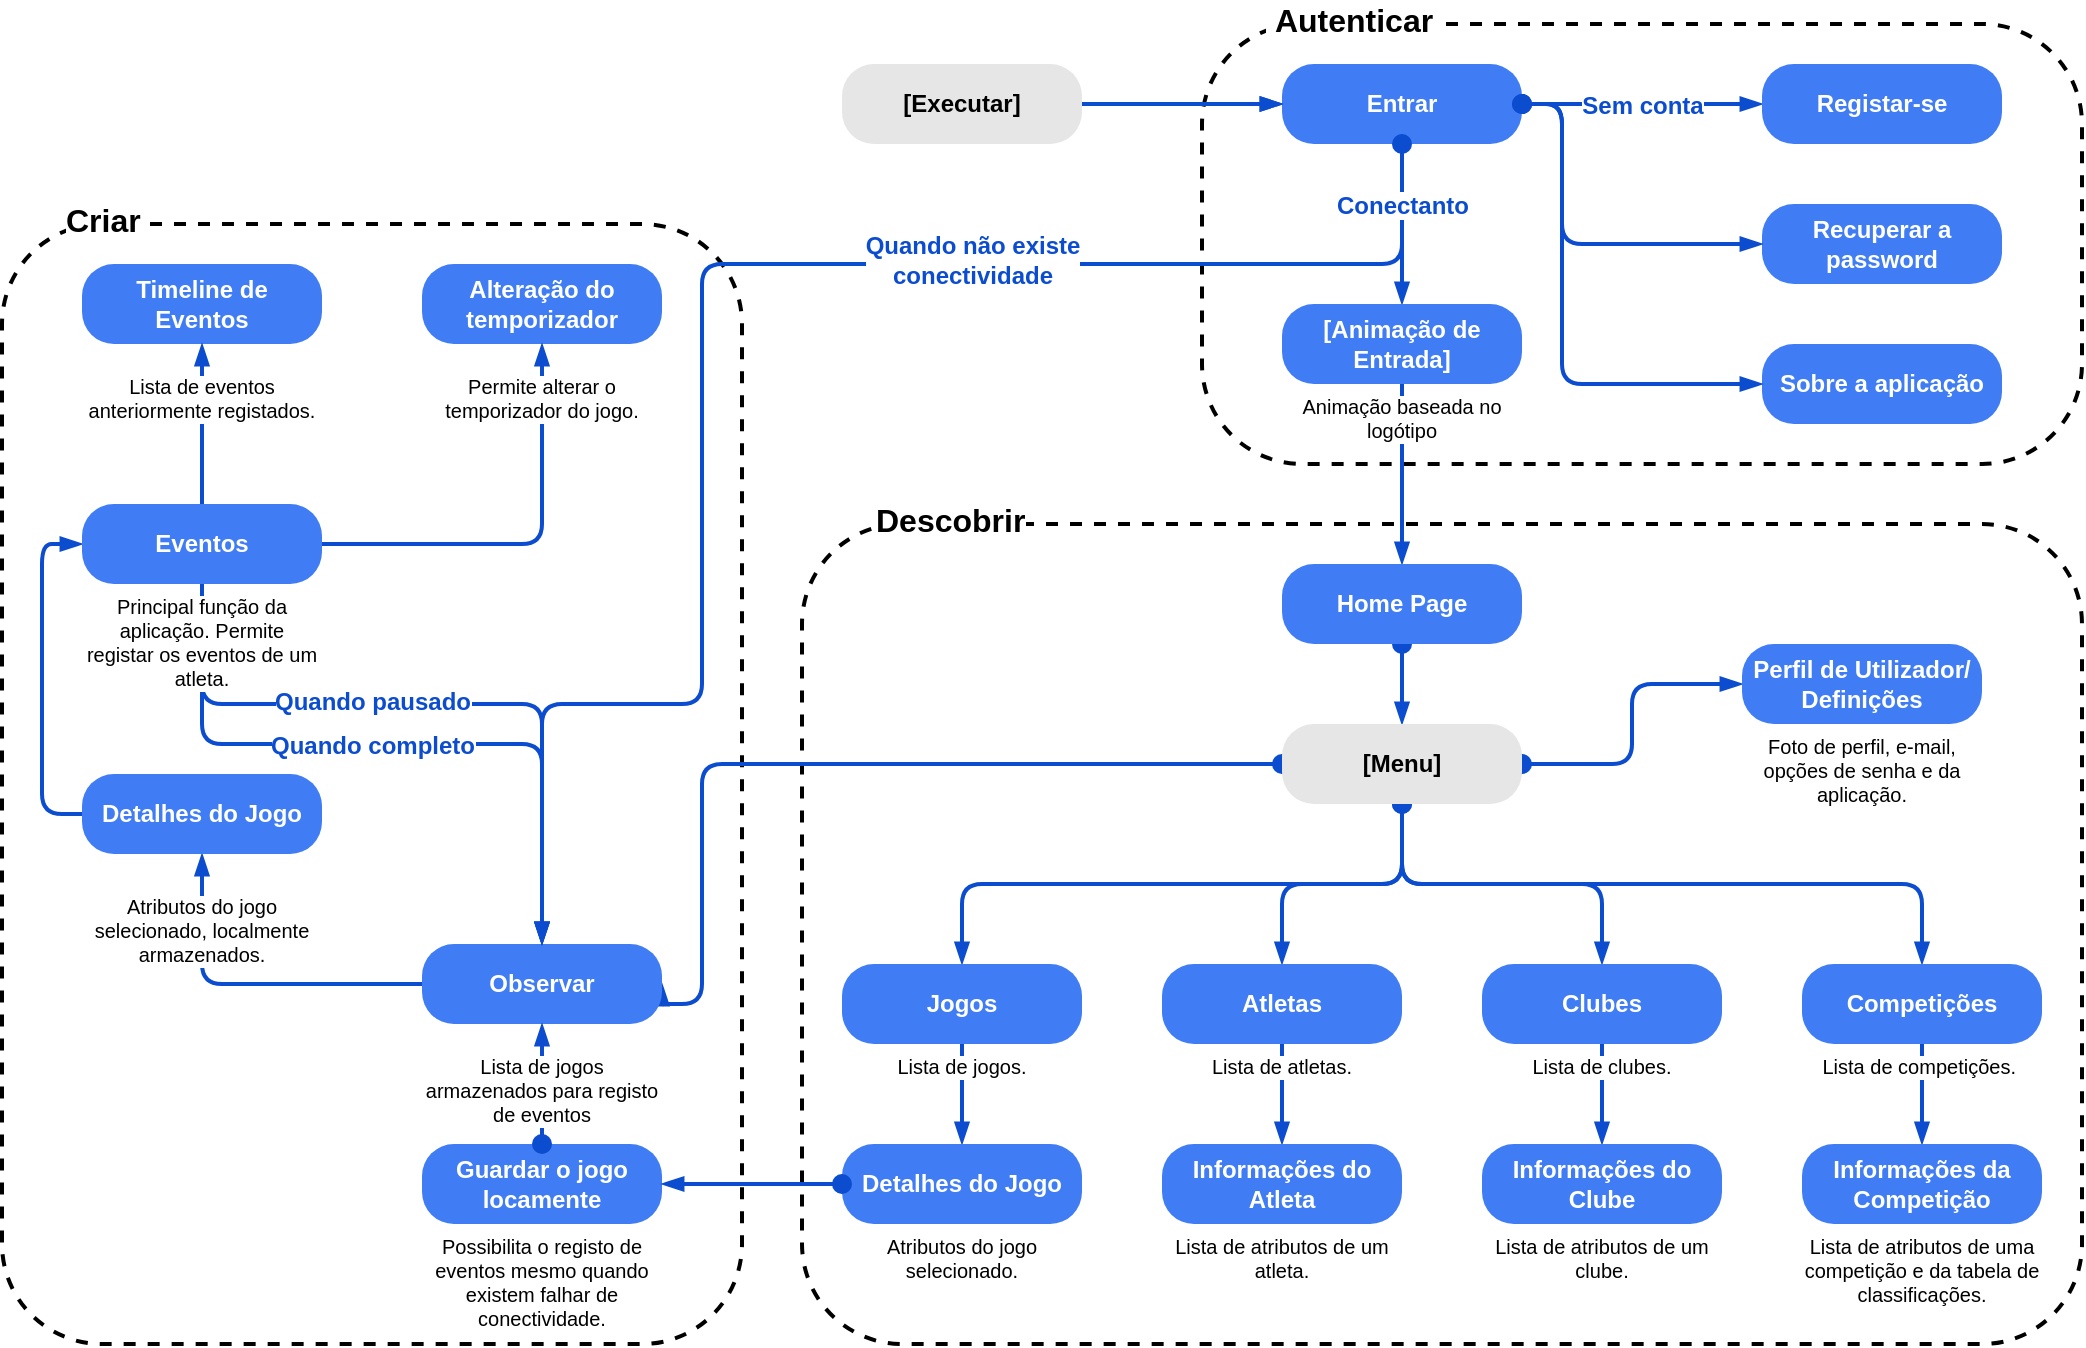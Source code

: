 <mxfile version="13.7.9" type="device"><diagram id="VMdDpJ9oaQNLIVzRpHjp" name="escout-client navigation"><mxGraphModel dx="1038" dy="607" grid="1" gridSize="10" guides="1" tooltips="1" connect="1" arrows="1" fold="1" page="1" pageScale="1" pageWidth="827" pageHeight="1169" math="0" shadow="0"><root><mxCell id="0"/><mxCell id="1" parent="0"/><mxCell id="LcgqtVYIbXZPXMx1G2F_-1" value="" style="rounded=1;whiteSpace=wrap;html=1;shadow=0;glass=0;dashed=1;comic=0;labelBackgroundColor=#FFF6DC;strokeWidth=2;fillColor=none;fontSize=10;fontColor=#808080;align=left;expand=1;editable=1;resizable=1;treeFolding=0;arcSize=100;absoluteArcSize=1;imageHeight=24;" parent="1" vertex="1"><mxGeometry x="220" y="300" width="370" height="560" as="geometry"/></mxCell><mxCell id="LcgqtVYIbXZPXMx1G2F_-2" value="" style="rounded=1;whiteSpace=wrap;html=1;shadow=0;glass=0;dashed=1;comic=0;labelBackgroundColor=#FFF6DC;strokeWidth=2;fillColor=none;fontSize=10;fontColor=#808080;align=left;expand=1;editable=1;resizable=1;treeFolding=0;arcSize=100;absoluteArcSize=1;imageHeight=24;" parent="1" vertex="1"><mxGeometry x="620" y="450" width="640" height="410" as="geometry"/></mxCell><mxCell id="LcgqtVYIbXZPXMx1G2F_-3" value="" style="rounded=1;whiteSpace=wrap;html=1;shadow=0;glass=0;dashed=1;comic=0;labelBackgroundColor=#FFF6DC;strokeWidth=2;fillColor=none;fontSize=10;fontColor=#808080;align=left;expand=1;editable=1;resizable=1;treeFolding=0;arcSize=100;absoluteArcSize=1;imageHeight=24;" parent="1" vertex="1"><mxGeometry x="820" y="200" width="440" height="220" as="geometry"/></mxCell><mxCell id="LcgqtVYIbXZPXMx1G2F_-4" style="edgeStyle=orthogonalEdgeStyle;comic=0;orthogonalLoop=1;jettySize=auto;html=1;exitX=1;exitY=0.5;exitDx=0;exitDy=0;entryX=0;entryY=0.5;entryDx=0;entryDy=0;shadow=0;startFill=0;endArrow=blockThin;endFill=1;targetPerimeterSpacing=0;strokeWidth=2;fontSize=12;fontColor=#01634B;strokeColor=#0C4DCF;" parent="1" source="LcgqtVYIbXZPXMx1G2F_-5" target="LcgqtVYIbXZPXMx1G2F_-8" edge="1"><mxGeometry relative="1" as="geometry"/></mxCell><mxCell id="LcgqtVYIbXZPXMx1G2F_-5" value="[Executar]" style="rounded=1;whiteSpace=wrap;html=1;strokeWidth=2;strokeColor=none;fillColor=#E6E6E6;glass=0;comic=0;shadow=0;fontFamily=Helvetica;fontStyle=1;arcSize=40;labelBorderColor=none;perimeterSpacing=0;" parent="1" vertex="1"><mxGeometry x="640" y="220" width="120" height="40" as="geometry"/></mxCell><mxCell id="LcgqtVYIbXZPXMx1G2F_-6" style="edgeStyle=orthogonalEdgeStyle;comic=0;orthogonalLoop=1;jettySize=auto;html=1;exitX=0.5;exitY=1;exitDx=0;exitDy=0;entryX=0.5;entryY=0;entryDx=0;entryDy=0;shadow=0;startFill=0;endArrow=blockThin;endFill=1;targetPerimeterSpacing=0;strokeWidth=2;fontSize=12;fontColor=#01634B;strokeColor=#0C4DCF;" parent="1" source="LcgqtVYIbXZPXMx1G2F_-8" target="LcgqtVYIbXZPXMx1G2F_-11" edge="1"><mxGeometry relative="1" as="geometry"><Array as="points"><mxPoint x="920" y="290"/><mxPoint x="920" y="290"/></Array></mxGeometry></mxCell><mxCell id="LcgqtVYIbXZPXMx1G2F_-7" style="edgeStyle=orthogonalEdgeStyle;comic=0;orthogonalLoop=1;jettySize=auto;html=1;entryX=0;entryY=0.5;entryDx=0;entryDy=0;shadow=0;startFill=1;endArrow=blockThin;endFill=1;targetPerimeterSpacing=0;strokeWidth=2;fontSize=12;fontColor=#01634B;startArrow=oval;jumpSize=6;startSize=8;strokeColor=#0C4DCF;" parent="1" source="LcgqtVYIbXZPXMx1G2F_-8" target="LcgqtVYIbXZPXMx1G2F_-9" edge="1"><mxGeometry relative="1" as="geometry"><Array as="points"/></mxGeometry></mxCell><mxCell id="LcgqtVYIbXZPXMx1G2F_-8" value="Entrar" style="rounded=1;whiteSpace=wrap;html=1;strokeColor=none;glass=0;comic=0;shadow=0;fontFamily=Helvetica;fontStyle=1;arcSize=40;fillColor=#407DF4;fontColor=#FFFFFF;" parent="1" vertex="1"><mxGeometry x="860" y="220" width="120" height="40" as="geometry"/></mxCell><mxCell id="LcgqtVYIbXZPXMx1G2F_-9" value="Registar-se" style="rounded=1;whiteSpace=wrap;html=1;strokeColor=none;glass=0;comic=0;shadow=0;fontFamily=Helvetica;fontStyle=1;arcSize=40;fillColor=#407DF4;fontColor=#FFFFFF;" parent="1" vertex="1"><mxGeometry x="1100" y="220" width="120" height="40" as="geometry"/></mxCell><mxCell id="LcgqtVYIbXZPXMx1G2F_-10" style="edgeStyle=orthogonalEdgeStyle;comic=0;orthogonalLoop=1;jettySize=auto;html=1;exitX=0.5;exitY=1;exitDx=0;exitDy=0;entryX=0.5;entryY=0;entryDx=0;entryDy=0;shadow=0;startArrow=none;startFill=0;endArrow=blockThin;endFill=1;targetPerimeterSpacing=0;strokeWidth=2;fontColor=#01634B;strokeColor=#0C4DCF;" parent="1" source="LcgqtVYIbXZPXMx1G2F_-11" target="LcgqtVYIbXZPXMx1G2F_-13" edge="1"><mxGeometry relative="1" as="geometry"/></mxCell><mxCell id="LcgqtVYIbXZPXMx1G2F_-11" value="[Animação de Entrada]" style="rounded=1;whiteSpace=wrap;html=1;strokeColor=none;glass=0;comic=0;shadow=0;fontFamily=Helvetica;fontStyle=1;arcSize=40;fillColor=#407DF4;fontColor=#FFFFFF;" parent="1" vertex="1"><mxGeometry x="860" y="340" width="120" height="40" as="geometry"/></mxCell><mxCell id="LcgqtVYIbXZPXMx1G2F_-12" style="edgeStyle=orthogonalEdgeStyle;comic=0;orthogonalLoop=1;jettySize=auto;html=1;exitX=0.5;exitY=1;exitDx=0;exitDy=0;entryX=0.5;entryY=0;entryDx=0;entryDy=0;shadow=0;startFill=1;endArrow=blockThin;endFill=1;targetPerimeterSpacing=0;strokeWidth=2;fontSize=12;fontColor=#461055;startArrow=oval;jumpSize=6;startSize=8;strokeColor=#0C4DCF;" parent="1" source="LcgqtVYIbXZPXMx1G2F_-13" target="LcgqtVYIbXZPXMx1G2F_-24" edge="1"><mxGeometry relative="1" as="geometry"/></mxCell><mxCell id="LcgqtVYIbXZPXMx1G2F_-13" value="Home Page" style="rounded=1;whiteSpace=wrap;html=1;strokeColor=none;glass=0;comic=0;shadow=0;fontFamily=Helvetica;fontStyle=1;arcSize=40;fillColor=#407DF4;fontColor=#FFFFFF;" parent="1" vertex="1"><mxGeometry x="860" y="470" width="120" height="40" as="geometry"/></mxCell><mxCell id="LcgqtVYIbXZPXMx1G2F_-14" style="edgeStyle=orthogonalEdgeStyle;orthogonalLoop=1;jettySize=auto;html=1;exitX=0;exitY=0.5;exitDx=0;exitDy=0;startFill=0;endArrow=blockThin;endFill=1;strokeWidth=2;fontColor=#01634B;strokeColor=#0C4DCF;" parent="1" source="LcgqtVYIbXZPXMx1G2F_-45" target="LcgqtVYIbXZPXMx1G2F_-43" edge="1"><mxGeometry relative="1" as="geometry"/></mxCell><mxCell id="LcgqtVYIbXZPXMx1G2F_-15" style="edgeStyle=orthogonalEdgeStyle;orthogonalLoop=1;jettySize=auto;html=1;exitX=0.5;exitY=1;exitDx=0;exitDy=0;startFill=0;endArrow=blockThin;endFill=1;strokeWidth=2;fontColor=#01634B;strokeColor=#0C4DCF;" parent="1" source="LcgqtVYIbXZPXMx1G2F_-46" target="LcgqtVYIbXZPXMx1G2F_-31" edge="1"><mxGeometry relative="1" as="geometry"/></mxCell><mxCell id="LcgqtVYIbXZPXMx1G2F_-16" style="edgeStyle=orthogonalEdgeStyle;rounded=1;orthogonalLoop=1;jettySize=auto;html=1;entryX=0.5;entryY=0;entryDx=0;entryDy=0;endArrow=blockThin;endFill=1;strokeWidth=2;startFill=0;strokeColor=#0C4DCF;" parent="1" source="LcgqtVYIbXZPXMx1G2F_-48" target="LcgqtVYIbXZPXMx1G2F_-39" edge="1"><mxGeometry relative="1" as="geometry"/></mxCell><mxCell id="LcgqtVYIbXZPXMx1G2F_-17" style="edgeStyle=orthogonalEdgeStyle;comic=0;orthogonalLoop=1;jettySize=auto;html=1;exitX=0.5;exitY=1;exitDx=0;exitDy=0;entryX=0.5;entryY=0;entryDx=0;entryDy=0;shadow=0;startFill=0;endArrow=blockThin;endFill=1;targetPerimeterSpacing=0;strokeWidth=2;fontSize=12;fontColor=#461055;strokeColor=#0C4DCF;" parent="1" source="LcgqtVYIbXZPXMx1G2F_-47" target="LcgqtVYIbXZPXMx1G2F_-29" edge="1"><mxGeometry relative="1" as="geometry"/></mxCell><mxCell id="LcgqtVYIbXZPXMx1G2F_-18" style="edgeStyle=orthogonalEdgeStyle;comic=0;orthogonalLoop=1;jettySize=auto;html=1;exitX=1;exitY=0.5;exitDx=0;exitDy=0;entryX=0;entryY=0.5;entryDx=0;entryDy=0;shadow=0;startFill=1;endArrow=blockThin;endFill=1;targetPerimeterSpacing=0;strokeWidth=2;fontSize=12;fontColor=#461055;startArrow=oval;jumpSize=6;startSize=8;strokeColor=#0C4DCF;" parent="1" source="LcgqtVYIbXZPXMx1G2F_-24" target="LcgqtVYIbXZPXMx1G2F_-25" edge="1"><mxGeometry relative="1" as="geometry"/></mxCell><mxCell id="LcgqtVYIbXZPXMx1G2F_-19" style="edgeStyle=orthogonalEdgeStyle;comic=0;orthogonalLoop=1;jettySize=auto;html=1;exitX=0.5;exitY=1;exitDx=0;exitDy=0;entryX=0.5;entryY=0;entryDx=0;entryDy=0;shadow=0;startFill=0;endArrow=blockThin;endFill=1;targetPerimeterSpacing=0;strokeWidth=2;fontSize=12;fontColor=#461055;strokeColor=#0C4DCF;" parent="1" source="LcgqtVYIbXZPXMx1G2F_-24" target="LcgqtVYIbXZPXMx1G2F_-48" edge="1"><mxGeometry relative="1" as="geometry"/></mxCell><mxCell id="LcgqtVYIbXZPXMx1G2F_-20" style="edgeStyle=orthogonalEdgeStyle;comic=0;orthogonalLoop=1;jettySize=auto;html=1;exitX=0.5;exitY=1;exitDx=0;exitDy=0;entryX=0.5;entryY=0;entryDx=0;entryDy=0;shadow=0;startFill=0;endArrow=blockThin;endFill=1;targetPerimeterSpacing=0;strokeWidth=2;fontSize=12;fontColor=#461055;strokeColor=#0C4DCF;" parent="1" source="LcgqtVYIbXZPXMx1G2F_-24" target="LcgqtVYIbXZPXMx1G2F_-49" edge="1"><mxGeometry relative="1" as="geometry"/></mxCell><mxCell id="LcgqtVYIbXZPXMx1G2F_-21" style="edgeStyle=orthogonalEdgeStyle;comic=0;orthogonalLoop=1;jettySize=auto;html=1;exitX=0.5;exitY=1;exitDx=0;exitDy=0;entryX=0.5;entryY=0;entryDx=0;entryDy=0;shadow=0;startFill=1;endArrow=blockThin;endFill=1;targetPerimeterSpacing=0;strokeWidth=2;fontSize=12;fontColor=#461055;startArrow=oval;jumpSize=6;startSize=8;strokeColor=#0C4DCF;" parent="1" source="LcgqtVYIbXZPXMx1G2F_-24" target="LcgqtVYIbXZPXMx1G2F_-47" edge="1"><mxGeometry relative="1" as="geometry"/></mxCell><mxCell id="LcgqtVYIbXZPXMx1G2F_-22" style="edgeStyle=orthogonalEdgeStyle;comic=0;jumpSize=6;orthogonalLoop=1;jettySize=auto;html=1;exitX=0;exitY=0.5;exitDx=0;exitDy=0;entryX=1;entryY=0.5;entryDx=0;entryDy=0;shadow=0;startArrow=oval;startFill=1;startSize=8;endArrow=blockThin;endFill=1;targetPerimeterSpacing=0;strokeWidth=2;fontSize=12;fontColor=#461055;strokeColor=#0C4DCF;" parent="1" source="LcgqtVYIbXZPXMx1G2F_-24" target="LcgqtVYIbXZPXMx1G2F_-45" edge="1"><mxGeometry relative="1" as="geometry"><Array as="points"><mxPoint x="570" y="570"/><mxPoint x="570" y="690"/></Array></mxGeometry></mxCell><mxCell id="LcgqtVYIbXZPXMx1G2F_-23" style="edgeStyle=orthogonalEdgeStyle;comic=0;jumpSize=6;orthogonalLoop=1;jettySize=auto;html=1;entryX=0.5;entryY=0;entryDx=0;entryDy=0;shadow=0;startArrow=oval;startFill=1;startSize=8;endArrow=blockThin;endFill=1;targetPerimeterSpacing=0;strokeWidth=2;fontSize=12;fontColor=#461055;strokeColor=#0C4DCF;exitX=0.5;exitY=1;exitDx=0;exitDy=0;" parent="1" source="LcgqtVYIbXZPXMx1G2F_-24" target="LcgqtVYIbXZPXMx1G2F_-46" edge="1"><mxGeometry relative="1" as="geometry"><mxPoint x="890" y="630" as="sourcePoint"/></mxGeometry></mxCell><mxCell id="LcgqtVYIbXZPXMx1G2F_-24" value="[Menu]" style="rounded=1;whiteSpace=wrap;html=1;strokeColor=none;fillColor=#E6E6E6;glass=0;comic=0;shadow=0;fontFamily=Helvetica;fontStyle=1;arcSize=40;labelBorderColor=none;strokeWidth=2;perimeterSpacing=0;" parent="1" vertex="1"><mxGeometry x="860" y="550" width="120" height="40" as="geometry"/></mxCell><mxCell id="LcgqtVYIbXZPXMx1G2F_-25" value="Perfil de Utilizador/ Definições" style="rounded=1;whiteSpace=wrap;html=1;strokeColor=none;glass=0;comic=0;shadow=0;fontFamily=Helvetica;fontStyle=1;arcSize=40;fillColor=#407DF4;fontColor=#FFFFFF;" parent="1" vertex="1"><mxGeometry x="1090" y="510" width="120" height="40" as="geometry"/></mxCell><mxCell id="LcgqtVYIbXZPXMx1G2F_-26" value="&amp;nbsp;Autenticar&amp;nbsp;" style="text;align=left;verticalAlign=bottom;resizable=0;points=[];autosize=1;fontStyle=1;fontSize=16;labelBackgroundColor=#FFFFFF;html=1;labelBorderColor=none;spacingLeft=0;spacingRight=0;rounded=0;" parent="1" vertex="1"><mxGeometry x="850" y="190" width="100" height="20" as="geometry"/></mxCell><mxCell id="LcgqtVYIbXZPXMx1G2F_-27" value="Sem conta" style="text;align=center;verticalAlign=bottom;resizable=0;points=[];autosize=1;fontStyle=1;fontSize=12;labelBackgroundColor=#FFFFFF;html=1;labelBorderColor=none;horizontal=1;comic=0;labelPadding=0;portConstraintRotation=0;absoluteArcSize=0;backgroundOutline=0;movableLabel=0;resizeWidth=0;fontColor=#0C4DCF;" parent="1" vertex="1"><mxGeometry x="1000" y="230" width="80" height="20" as="geometry"/></mxCell><mxCell id="LcgqtVYIbXZPXMx1G2F_-28" value="Descobrir" style="text;align=left;verticalAlign=bottom;resizable=0;points=[];autosize=1;fontStyle=1;fontSize=16;labelBackgroundColor=#FFFFFF;html=1;labelBorderColor=none;spacingLeft=0;spacingRight=0;rounded=0;" parent="1" vertex="1"><mxGeometry x="655" y="440" width="90" height="20" as="geometry"/></mxCell><mxCell id="LcgqtVYIbXZPXMx1G2F_-29" value="Informações do Atleta" style="rounded=1;whiteSpace=wrap;html=1;strokeColor=none;glass=0;comic=0;shadow=0;fontFamily=Helvetica;fontStyle=1;arcSize=40;fillColor=#407DF4;fontColor=#FFFFFF;" parent="1" vertex="1"><mxGeometry x="800" y="760" width="120" height="40" as="geometry"/></mxCell><mxCell id="LcgqtVYIbXZPXMx1G2F_-30" value="Criar" style="text;align=left;verticalAlign=bottom;resizable=0;points=[];autosize=1;fontStyle=1;fontSize=16;labelBackgroundColor=#FFFFFF;html=1;labelBorderColor=none;spacingLeft=0;spacingRight=0;rounded=0;" parent="1" vertex="1"><mxGeometry x="250" y="290" width="50" height="20" as="geometry"/></mxCell><mxCell id="LcgqtVYIbXZPXMx1G2F_-31" value="Detalhes do Jogo" style="rounded=1;whiteSpace=wrap;html=1;strokeColor=none;glass=0;comic=0;shadow=0;fontFamily=Helvetica;fontStyle=1;arcSize=40;fillColor=#407DF4;fontColor=#FFFFFF;" parent="1" vertex="1"><mxGeometry x="640" y="760" width="120" height="40" as="geometry"/></mxCell><mxCell id="LcgqtVYIbXZPXMx1G2F_-32" style="edgeStyle=orthogonalEdgeStyle;orthogonalLoop=1;jettySize=auto;html=1;exitX=0.5;exitY=0;exitDx=0;exitDy=0;entryX=0.5;entryY=0;entryDx=0;entryDy=0;startFill=0;endArrow=blockThin;endFill=1;strokeWidth=2;fontColor=#01634B;strokeColor=#0C4DCF;" parent="1" source="LcgqtVYIbXZPXMx1G2F_-33" target="LcgqtVYIbXZPXMx1G2F_-51" edge="1"><mxGeometry relative="1" as="geometry"><Array as="points"><mxPoint x="1180" y="730"/><mxPoint x="1180" y="730"/></Array></mxGeometry></mxCell><mxCell id="LcgqtVYIbXZPXMx1G2F_-33" value="Lista de competições.&amp;nbsp;" style="text;strokeColor=none;fillColor=none;align=center;verticalAlign=top;whiteSpace=wrap;rounded=0;shadow=0;glass=0;dashed=1;comic=0;labelBackgroundColor=#FFFFFF;fontSize=10;html=1;spacingTop=-1;" parent="1" vertex="1"><mxGeometry x="1120" y="710" width="120" height="40" as="geometry"/></mxCell><mxCell id="LcgqtVYIbXZPXMx1G2F_-34" value="Lista de clubes." style="text;strokeColor=none;fillColor=none;align=center;verticalAlign=top;whiteSpace=wrap;rounded=0;shadow=0;glass=0;dashed=1;comic=0;labelBackgroundColor=#FFFFFF;fontSize=10;html=1;spacingTop=-1;" parent="1" vertex="1"><mxGeometry x="960" y="710" width="120" height="40" as="geometry"/></mxCell><mxCell id="LcgqtVYIbXZPXMx1G2F_-35" value="Lista de atletas." style="text;strokeColor=none;fillColor=none;align=center;verticalAlign=top;whiteSpace=wrap;rounded=0;shadow=0;glass=0;dashed=1;comic=0;labelBackgroundColor=#FFFFFF;fontSize=10;html=1;spacingTop=-1;" parent="1" vertex="1"><mxGeometry x="800" y="710" width="120" height="40" as="geometry"/></mxCell><mxCell id="LcgqtVYIbXZPXMx1G2F_-36" value="Foto de perfil, e-mail, opções de senha e da aplicação." style="text;strokeColor=none;fillColor=none;align=center;verticalAlign=top;whiteSpace=wrap;rounded=0;shadow=0;glass=0;dashed=1;comic=0;labelBackgroundColor=#FFFFFF;fontSize=10;html=1;spacingTop=-1;" parent="1" vertex="1"><mxGeometry x="1090" y="550" width="120" height="40" as="geometry"/></mxCell><mxCell id="LcgqtVYIbXZPXMx1G2F_-37" value="Animação baseada no logótipo" style="text;fillColor=none;align=center;verticalAlign=top;whiteSpace=wrap;rounded=0;shadow=0;glass=0;dashed=1;comic=0;labelBackgroundColor=#FFFFFF;fontSize=10;html=1;spacingTop=-1;" parent="1" vertex="1"><mxGeometry x="860" y="380" width="120" height="40" as="geometry"/></mxCell><mxCell id="LcgqtVYIbXZPXMx1G2F_-38" value="Lista de atributos de um atleta." style="text;strokeColor=none;fillColor=none;align=center;verticalAlign=top;whiteSpace=wrap;rounded=0;shadow=0;glass=0;dashed=1;comic=0;labelBackgroundColor=#FFFFFF;fontSize=10;html=1;spacingTop=-1;" parent="1" vertex="1"><mxGeometry x="800" y="800" width="120" height="40" as="geometry"/></mxCell><mxCell id="LcgqtVYIbXZPXMx1G2F_-39" value="Informações do Clube" style="rounded=1;whiteSpace=wrap;html=1;strokeColor=none;glass=0;comic=0;shadow=0;fontFamily=Helvetica;fontStyle=1;arcSize=40;fillColor=#407DF4;fontColor=#FFFFFF;" parent="1" vertex="1"><mxGeometry x="960" y="760" width="120" height="40" as="geometry"/></mxCell><mxCell id="LcgqtVYIbXZPXMx1G2F_-40" value="Lista de atributos de um clube." style="text;strokeColor=none;fillColor=none;align=center;verticalAlign=top;whiteSpace=wrap;rounded=0;shadow=0;glass=0;dashed=1;comic=0;labelBackgroundColor=#FFFFFF;fontSize=10;html=1;spacingTop=-1;" parent="1" vertex="1"><mxGeometry x="960" y="800" width="120" height="40" as="geometry"/></mxCell><mxCell id="LcgqtVYIbXZPXMx1G2F_-41" value="Lista de jogos." style="text;strokeColor=none;fillColor=none;align=center;verticalAlign=top;whiteSpace=wrap;rounded=0;shadow=0;glass=0;dashed=1;comic=0;labelBackgroundColor=#FFFFFF;fontSize=10;html=1;spacingTop=-1;" parent="1" vertex="1"><mxGeometry x="640" y="710" width="120" height="40" as="geometry"/></mxCell><mxCell id="LcgqtVYIbXZPXMx1G2F_-42" value="Atributos do jogo selecionado." style="text;strokeColor=none;fillColor=none;align=center;verticalAlign=top;whiteSpace=wrap;rounded=0;shadow=0;glass=0;dashed=1;comic=0;labelBackgroundColor=#FFFFFF;fontSize=10;html=1;spacingTop=-1;" parent="1" vertex="1"><mxGeometry x="640" y="800" width="120" height="40" as="geometry"/></mxCell><mxCell id="LcgqtVYIbXZPXMx1G2F_-43" value="Detalhes do Jogo" style="rounded=1;whiteSpace=wrap;html=1;strokeColor=none;glass=0;comic=0;shadow=0;fontFamily=Helvetica;fontStyle=1;arcSize=40;fillColor=#407DF4;fontColor=#FFFFFF;" parent="1" vertex="1"><mxGeometry x="260" y="575" width="120" height="40" as="geometry"/></mxCell><mxCell id="LcgqtVYIbXZPXMx1G2F_-44" value="Atributos do jogo selecionado, localmente armazenados." style="text;strokeColor=none;fillColor=none;align=center;verticalAlign=top;whiteSpace=wrap;rounded=0;shadow=0;glass=0;dashed=1;comic=0;labelBackgroundColor=#FFFFFF;fontSize=10;html=1;spacingTop=-1;" parent="1" vertex="1"><mxGeometry x="260" y="630" width="120" height="40" as="geometry"/></mxCell><mxCell id="LcgqtVYIbXZPXMx1G2F_-45" value="Observar" style="rounded=1;whiteSpace=wrap;html=1;strokeColor=none;glass=0;comic=0;shadow=0;fontFamily=Helvetica;fontStyle=1;arcSize=40;fillColor=#407DF4;fontColor=#FFFFFF;" parent="1" vertex="1"><mxGeometry x="430" y="660" width="120" height="40" as="geometry"/></mxCell><mxCell id="LcgqtVYIbXZPXMx1G2F_-46" value="Jogos" style="rounded=1;whiteSpace=wrap;html=1;strokeColor=none;glass=0;comic=0;shadow=0;fontFamily=Helvetica;fontStyle=1;arcSize=40;fillColor=#407DF4;fontColor=#FFFFFF;" parent="1" vertex="1"><mxGeometry x="640" y="670" width="120" height="40" as="geometry"/></mxCell><mxCell id="LcgqtVYIbXZPXMx1G2F_-47" value="Atletas" style="rounded=1;whiteSpace=wrap;html=1;strokeColor=none;glass=0;comic=0;shadow=0;fontFamily=Helvetica;fontStyle=1;arcSize=40;fillColor=#407DF4;fontColor=#FFFFFF;" parent="1" vertex="1"><mxGeometry x="800" y="670" width="120" height="40" as="geometry"/></mxCell><mxCell id="LcgqtVYIbXZPXMx1G2F_-48" value="Clubes" style="rounded=1;whiteSpace=wrap;html=1;strokeColor=none;glass=0;comic=0;shadow=0;fontFamily=Helvetica;fontStyle=1;arcSize=40;fillColor=#407DF4;fontColor=#FFFFFF;" parent="1" vertex="1"><mxGeometry x="960" y="670" width="120" height="40" as="geometry"/></mxCell><mxCell id="LcgqtVYIbXZPXMx1G2F_-49" value="Competições" style="rounded=1;whiteSpace=wrap;html=1;strokeColor=none;glass=0;comic=0;shadow=0;fontFamily=Helvetica;fontStyle=1;arcSize=40;fillColor=#407DF4;fontColor=#FFFFFF;" parent="1" vertex="1"><mxGeometry x="1120" y="670" width="120" height="40" as="geometry"/></mxCell><mxCell id="LcgqtVYIbXZPXMx1G2F_-50" value="Lista de atributos de uma competição e da tabela de classificações." style="text;strokeColor=none;fillColor=none;align=center;verticalAlign=top;whiteSpace=wrap;rounded=0;shadow=0;glass=0;dashed=1;comic=0;labelBackgroundColor=#FFFFFF;fontSize=10;html=1;spacingTop=-1;" parent="1" vertex="1"><mxGeometry x="1120" y="800" width="120" height="40" as="geometry"/></mxCell><mxCell id="LcgqtVYIbXZPXMx1G2F_-51" value="Informações da Competição" style="rounded=1;whiteSpace=wrap;html=1;strokeColor=none;glass=0;comic=0;shadow=0;fontFamily=Helvetica;fontStyle=1;arcSize=40;fillColor=#407DF4;fontColor=#FFFFFF;" parent="1" vertex="1"><mxGeometry x="1120" y="760" width="120" height="40" as="geometry"/></mxCell><mxCell id="LcgqtVYIbXZPXMx1G2F_-55" value="Guardar o jogo locamente" style="rounded=1;whiteSpace=wrap;html=1;strokeColor=none;glass=0;comic=0;shadow=0;fontFamily=Helvetica;fontStyle=1;arcSize=40;fillColor=#407DF4;fontColor=#FFFFFF;" parent="1" vertex="1"><mxGeometry x="430" y="760" width="120" height="40" as="geometry"/></mxCell><mxCell id="LcgqtVYIbXZPXMx1G2F_-56" value="Possibilita o registo de eventos mesmo quando existem falhar de conectividade." style="text;strokeColor=none;fillColor=none;align=center;verticalAlign=top;whiteSpace=wrap;rounded=0;shadow=0;glass=0;dashed=1;comic=0;labelBackgroundColor=#FFFFFF;fontSize=10;html=1;spacingTop=-1;" parent="1" vertex="1"><mxGeometry x="430" y="800" width="120" height="40" as="geometry"/></mxCell><mxCell id="LcgqtVYIbXZPXMx1G2F_-57" style="edgeStyle=orthogonalEdgeStyle;comic=0;jumpSize=6;orthogonalLoop=1;jettySize=auto;html=1;exitX=0;exitY=0.5;exitDx=0;exitDy=0;entryX=1;entryY=0.5;entryDx=0;entryDy=0;shadow=0;startArrow=oval;startFill=1;startSize=8;endArrow=blockThin;endFill=1;targetPerimeterSpacing=0;strokeWidth=2;fontSize=12;fontColor=#461055;strokeColor=#0C4DCF;" parent="1" source="LcgqtVYIbXZPXMx1G2F_-31" target="LcgqtVYIbXZPXMx1G2F_-55" edge="1"><mxGeometry relative="1" as="geometry"><Array as="points"><mxPoint x="590" y="780"/><mxPoint x="590" y="780"/></Array><mxPoint x="630" y="710" as="sourcePoint"/><mxPoint x="340" y="710" as="targetPoint"/></mxGeometry></mxCell><mxCell id="LcgqtVYIbXZPXMx1G2F_-58" style="edgeStyle=orthogonalEdgeStyle;comic=0;jumpSize=6;orthogonalLoop=1;jettySize=auto;html=1;exitX=0.5;exitY=0;exitDx=0;exitDy=0;shadow=0;startArrow=oval;startFill=1;startSize=8;endArrow=blockThin;endFill=1;targetPerimeterSpacing=0;strokeWidth=2;fontSize=12;fontColor=#461055;strokeColor=#0C4DCF;" parent="1" source="LcgqtVYIbXZPXMx1G2F_-55" target="LcgqtVYIbXZPXMx1G2F_-45" edge="1"><mxGeometry relative="1" as="geometry"><Array as="points"/><mxPoint x="540" y="709" as="sourcePoint"/><mxPoint x="250" y="709" as="targetPoint"/></mxGeometry></mxCell><mxCell id="LcgqtVYIbXZPXMx1G2F_-59" style="edgeStyle=orthogonalEdgeStyle;orthogonalLoop=1;jettySize=auto;html=1;exitX=0;exitY=0.5;exitDx=0;exitDy=0;startFill=0;endArrow=blockThin;endFill=1;strokeWidth=2;fontColor=#01634B;strokeColor=#0C4DCF;entryX=0;entryY=0.5;entryDx=0;entryDy=0;" parent="1" source="LcgqtVYIbXZPXMx1G2F_-43" target="LcgqtVYIbXZPXMx1G2F_-68" edge="1"><mxGeometry relative="1" as="geometry"><mxPoint x="280" y="499.0" as="sourcePoint"/><mxPoint x="200" y="499.0" as="targetPoint"/></mxGeometry></mxCell><mxCell id="LcgqtVYIbXZPXMx1G2F_-60" value="&lt;div&gt;Timeline de &lt;br&gt;&lt;/div&gt;&lt;div&gt;Eventos&lt;/div&gt;" style="rounded=1;whiteSpace=wrap;html=1;strokeColor=none;glass=0;comic=0;shadow=0;fontFamily=Helvetica;fontStyle=1;arcSize=40;fillColor=#407DF4;fontColor=#FFFFFF;" parent="1" vertex="1"><mxGeometry x="260" y="320" width="120" height="40" as="geometry"/></mxCell><mxCell id="LcgqtVYIbXZPXMx1G2F_-61" value="Alteração do temporizador" style="rounded=1;whiteSpace=wrap;html=1;strokeColor=none;glass=0;comic=0;shadow=0;fontFamily=Helvetica;fontStyle=1;arcSize=40;fillColor=#407DF4;fontColor=#FFFFFF;" parent="1" vertex="1"><mxGeometry x="430" y="320" width="120" height="40" as="geometry"/></mxCell><mxCell id="LcgqtVYIbXZPXMx1G2F_-62" style="edgeStyle=orthogonalEdgeStyle;comic=0;jumpSize=6;orthogonalLoop=1;jettySize=auto;html=1;exitX=0.5;exitY=1;exitDx=0;exitDy=0;shadow=0;startArrow=oval;startFill=1;startSize=8;endArrow=blockThin;endFill=1;targetPerimeterSpacing=0;strokeWidth=2;fontSize=12;fontColor=#461055;strokeColor=#0C4DCF;entryX=0.5;entryY=0;entryDx=0;entryDy=0;" parent="1" source="LcgqtVYIbXZPXMx1G2F_-8" target="LcgqtVYIbXZPXMx1G2F_-45" edge="1"><mxGeometry relative="1" as="geometry"><Array as="points"><mxPoint x="920" y="320"/><mxPoint x="570" y="320"/><mxPoint x="570" y="540"/><mxPoint x="490" y="540"/></Array><mxPoint x="790" y="330.0" as="sourcePoint"/><mxPoint x="500" y="330.0" as="targetPoint"/></mxGeometry></mxCell><mxCell id="LcgqtVYIbXZPXMx1G2F_-63" value="Conectanto" style="text;align=center;verticalAlign=bottom;resizable=0;points=[];autosize=1;fontStyle=1;fontSize=12;labelBackgroundColor=#FFFFFF;html=1;labelBorderColor=none;horizontal=1;comic=0;labelPadding=0;portConstraintRotation=0;absoluteArcSize=0;backgroundOutline=0;movableLabel=0;resizeWidth=0;fontColor=#0C4DCF;" parent="1" vertex="1"><mxGeometry x="880" y="280" width="80" height="20" as="geometry"/></mxCell><mxCell id="LcgqtVYIbXZPXMx1G2F_-64" value="Conectanto" style="text;align=center;verticalAlign=bottom;resizable=0;points=[];autosize=1;fontStyle=1;fontSize=12;labelBackgroundColor=#FFFFFF;html=1;labelBorderColor=none;horizontal=1;comic=0;labelPadding=0;portConstraintRotation=0;absoluteArcSize=0;backgroundOutline=0;movableLabel=0;resizeWidth=0;fontColor=#0C4DCF;" parent="1" vertex="1"><mxGeometry x="880" y="280" width="80" height="20" as="geometry"/></mxCell><mxCell id="LcgqtVYIbXZPXMx1G2F_-65" value="&lt;div&gt;Quando não existe &lt;br&gt;&lt;/div&gt;&lt;div&gt;conectividade&lt;/div&gt;" style="text;align=center;verticalAlign=bottom;resizable=0;points=[];autosize=1;fontStyle=1;fontSize=12;labelBackgroundColor=#FFFFFF;html=1;labelBorderColor=none;horizontal=1;comic=0;labelPadding=0;portConstraintRotation=0;absoluteArcSize=0;backgroundOutline=0;movableLabel=0;resizeWidth=0;fontColor=#0C4DCF;" parent="1" vertex="1"><mxGeometry x="645" y="305" width="120" height="30" as="geometry"/></mxCell><mxCell id="LcgqtVYIbXZPXMx1G2F_-66" style="edgeStyle=orthogonalEdgeStyle;comic=0;orthogonalLoop=1;jettySize=auto;html=1;exitX=1;exitY=0.5;exitDx=0;exitDy=0;entryX=0;entryY=0.5;entryDx=0;entryDy=0;shadow=0;startFill=0;endArrow=blockThin;endFill=1;targetPerimeterSpacing=0;strokeWidth=2;fontSize=12;fontColor=#01634B;strokeColor=#0C4DCF;" parent="1" edge="1"><mxGeometry relative="1" as="geometry"><mxPoint x="760" y="240" as="sourcePoint"/><mxPoint x="860" y="240" as="targetPoint"/></mxGeometry></mxCell><mxCell id="LcgqtVYIbXZPXMx1G2F_-67" value="Lista de jogos armazenados para registo de eventos" style="text;strokeColor=none;fillColor=none;align=center;verticalAlign=top;whiteSpace=wrap;rounded=0;shadow=0;glass=0;dashed=1;comic=0;labelBackgroundColor=#FFFFFF;fontSize=10;html=1;spacingTop=-1;" parent="1" vertex="1"><mxGeometry x="430" y="710" width="120" height="40" as="geometry"/></mxCell><mxCell id="LcgqtVYIbXZPXMx1G2F_-68" value="Eventos" style="rounded=1;whiteSpace=wrap;html=1;strokeColor=none;glass=0;comic=0;shadow=0;fontFamily=Helvetica;fontStyle=1;arcSize=40;fillColor=#407DF4;fontColor=#FFFFFF;" parent="1" vertex="1"><mxGeometry x="260" y="440" width="120" height="40" as="geometry"/></mxCell><mxCell id="LcgqtVYIbXZPXMx1G2F_-69" style="edgeStyle=orthogonalEdgeStyle;orthogonalLoop=1;jettySize=auto;html=1;exitX=0.5;exitY=1;exitDx=0;exitDy=0;startFill=0;endArrow=blockThin;endFill=1;strokeWidth=2;fontColor=#01634B;strokeColor=#0C4DCF;entryX=0.5;entryY=0;entryDx=0;entryDy=0;" parent="1" source="LcgqtVYIbXZPXMx1G2F_-68" target="LcgqtVYIbXZPXMx1G2F_-45" edge="1"><mxGeometry relative="1" as="geometry"><mxPoint x="430.0" y="370.0" as="sourcePoint"/><mxPoint x="320.0" y="440.0" as="targetPoint"/><Array as="points"><mxPoint x="320" y="560"/><mxPoint x="490" y="560"/></Array></mxGeometry></mxCell><mxCell id="LcgqtVYIbXZPXMx1G2F_-70" style="edgeStyle=orthogonalEdgeStyle;orthogonalLoop=1;jettySize=auto;html=1;exitX=0.5;exitY=1;exitDx=0;exitDy=0;startFill=0;endArrow=blockThin;endFill=1;strokeWidth=2;fontColor=#01634B;strokeColor=#0C4DCF;entryX=0.5;entryY=0;entryDx=0;entryDy=0;" parent="1" target="LcgqtVYIbXZPXMx1G2F_-45" edge="1"><mxGeometry relative="1" as="geometry"><mxPoint x="320.0" y="480.0" as="sourcePoint"/><mxPoint x="490" y="670.0" as="targetPoint"/><Array as="points"><mxPoint x="320" y="540"/><mxPoint x="490" y="540"/></Array></mxGeometry></mxCell><mxCell id="LcgqtVYIbXZPXMx1G2F_-71" value="Quando pausado" style="text;align=center;verticalAlign=bottom;resizable=0;points=[];autosize=1;fontStyle=1;fontSize=12;labelBackgroundColor=#FFFFFF;html=1;labelBorderColor=none;horizontal=1;comic=0;labelPadding=0;portConstraintRotation=0;absoluteArcSize=0;backgroundOutline=0;movableLabel=0;resizeWidth=0;fontColor=#0C4DCF;rotation=0;" parent="1" vertex="1"><mxGeometry x="350" y="528" width="110" height="20" as="geometry"/></mxCell><mxCell id="LcgqtVYIbXZPXMx1G2F_-72" value="Quando completo" style="text;align=center;verticalAlign=bottom;resizable=0;points=[];autosize=1;fontStyle=1;fontSize=12;labelBackgroundColor=#FFFFFF;html=1;labelBorderColor=none;horizontal=1;comic=0;labelPadding=0;portConstraintRotation=0;absoluteArcSize=0;backgroundOutline=0;movableLabel=0;resizeWidth=0;fontColor=#0C4DCF;rotation=0;" parent="1" vertex="1"><mxGeometry x="345" y="550" width="120" height="20" as="geometry"/></mxCell><mxCell id="LcgqtVYIbXZPXMx1G2F_-73" style="edgeStyle=orthogonalEdgeStyle;orthogonalLoop=1;jettySize=auto;html=1;exitX=1;exitY=0.5;exitDx=0;exitDy=0;startFill=0;endArrow=blockThin;endFill=1;strokeWidth=2;fontColor=#01634B;strokeColor=#0C4DCF;entryX=0.5;entryY=1;entryDx=0;entryDy=0;" parent="1" source="LcgqtVYIbXZPXMx1G2F_-68" target="LcgqtVYIbXZPXMx1G2F_-61" edge="1"><mxGeometry relative="1" as="geometry"><mxPoint x="260" y="595.0" as="sourcePoint"/><mxPoint x="260" y="460.0" as="targetPoint"/></mxGeometry></mxCell><mxCell id="LcgqtVYIbXZPXMx1G2F_-74" value="Permite alterar o temporizador do jogo." style="text;fillColor=none;align=center;verticalAlign=top;whiteSpace=wrap;rounded=0;shadow=0;glass=0;dashed=1;comic=0;labelBackgroundColor=#FFFFFF;fontSize=10;html=1;spacingTop=-1;" parent="1" vertex="1"><mxGeometry x="430" y="370" width="120" height="40" as="geometry"/></mxCell><mxCell id="LcgqtVYIbXZPXMx1G2F_-75" value="Principal função da aplicação. Permite registar os eventos de um atleta." style="text;fillColor=none;align=center;verticalAlign=top;whiteSpace=wrap;rounded=0;shadow=0;glass=0;dashed=1;comic=0;labelBackgroundColor=#FFFFFF;fontSize=10;html=1;spacingTop=-1;" parent="1" vertex="1"><mxGeometry x="260" y="480" width="120" height="40" as="geometry"/></mxCell><mxCell id="LcgqtVYIbXZPXMx1G2F_-76" style="edgeStyle=orthogonalEdgeStyle;orthogonalLoop=1;jettySize=auto;html=1;exitX=0.5;exitY=0;exitDx=0;exitDy=0;startFill=0;endArrow=blockThin;endFill=1;strokeWidth=2;fontColor=#01634B;strokeColor=#0C4DCF;entryX=0.5;entryY=1;entryDx=0;entryDy=0;" parent="1" source="LcgqtVYIbXZPXMx1G2F_-68" target="LcgqtVYIbXZPXMx1G2F_-60" edge="1"><mxGeometry relative="1" as="geometry"><mxPoint x="380" y="460" as="sourcePoint"/><mxPoint x="490" y="360" as="targetPoint"/></mxGeometry></mxCell><mxCell id="LcgqtVYIbXZPXMx1G2F_-77" value="Lista de eventos anteriormente registados." style="text;fillColor=none;align=center;verticalAlign=top;whiteSpace=wrap;rounded=0;shadow=0;glass=0;dashed=1;comic=0;labelBackgroundColor=#FFFFFF;fontSize=10;html=1;spacingTop=-1;" parent="1" vertex="1"><mxGeometry x="260" y="370" width="120" height="40" as="geometry"/></mxCell><mxCell id="LcgqtVYIbXZPXMx1G2F_-78" value="Recuperar a password" style="rounded=1;whiteSpace=wrap;html=1;strokeColor=none;glass=0;comic=0;shadow=0;fontFamily=Helvetica;fontStyle=1;arcSize=40;fillColor=#407DF4;fontColor=#FFFFFF;" parent="1" vertex="1"><mxGeometry x="1100" y="290" width="120" height="40" as="geometry"/></mxCell><mxCell id="LcgqtVYIbXZPXMx1G2F_-79" style="edgeStyle=orthogonalEdgeStyle;comic=0;orthogonalLoop=1;jettySize=auto;html=1;entryX=0;entryY=0.5;entryDx=0;entryDy=0;shadow=0;startFill=1;endArrow=blockThin;endFill=1;targetPerimeterSpacing=0;strokeWidth=2;fontSize=12;fontColor=#01634B;startArrow=oval;jumpSize=6;startSize=8;strokeColor=#0C4DCF;" parent="1" target="LcgqtVYIbXZPXMx1G2F_-78" edge="1"><mxGeometry relative="1" as="geometry"><Array as="points"><mxPoint x="1000" y="240"/><mxPoint x="1000" y="310"/></Array><mxPoint x="980" y="240" as="sourcePoint"/><mxPoint x="1100" y="240" as="targetPoint"/></mxGeometry></mxCell><mxCell id="LcgqtVYIbXZPXMx1G2F_-80" value="Sobre a aplicação" style="rounded=1;whiteSpace=wrap;html=1;strokeColor=none;glass=0;comic=0;shadow=0;fontFamily=Helvetica;fontStyle=1;arcSize=40;fillColor=#407DF4;fontColor=#FFFFFF;" parent="1" vertex="1"><mxGeometry x="1100" y="360" width="120" height="40" as="geometry"/></mxCell><mxCell id="LcgqtVYIbXZPXMx1G2F_-81" style="edgeStyle=orthogonalEdgeStyle;comic=0;orthogonalLoop=1;jettySize=auto;html=1;entryX=0;entryY=0.5;entryDx=0;entryDy=0;shadow=0;startFill=1;endArrow=blockThin;endFill=1;targetPerimeterSpacing=0;strokeWidth=2;fontSize=12;fontColor=#01634B;startArrow=oval;jumpSize=6;startSize=8;strokeColor=#0C4DCF;" parent="1" target="LcgqtVYIbXZPXMx1G2F_-80" edge="1"><mxGeometry relative="1" as="geometry"><Array as="points"><mxPoint x="1000" y="240"/><mxPoint x="1000" y="380"/></Array><mxPoint x="980" y="240" as="sourcePoint"/><mxPoint x="1100" y="310" as="targetPoint"/></mxGeometry></mxCell></root></mxGraphModel></diagram></mxfile>